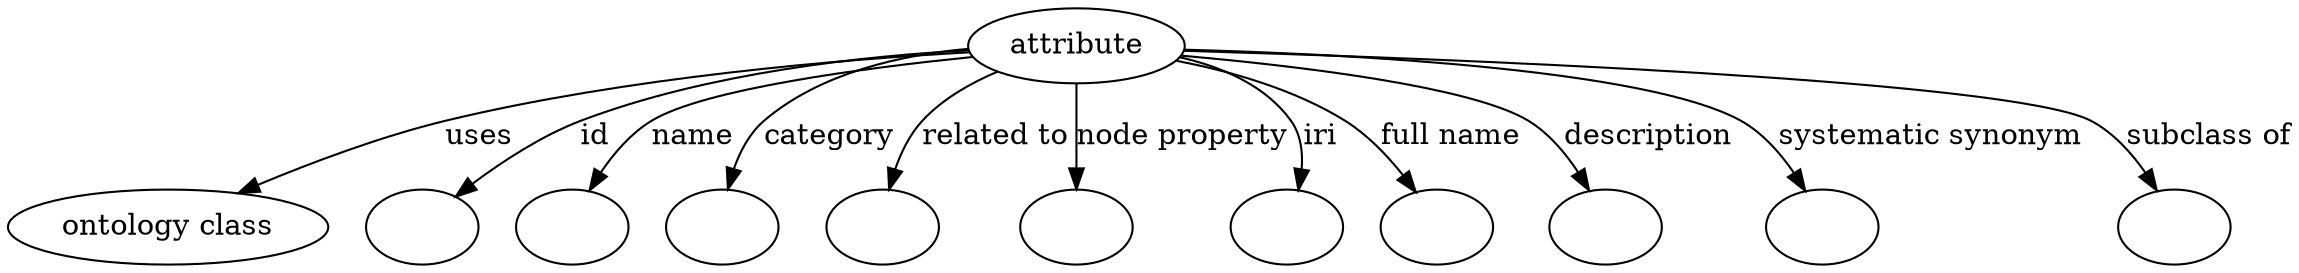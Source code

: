 digraph {
	graph [bb="0,0,926.78,122"];
	node [label="\N"];
	attribute	 [height=0.5,
		label=attribute,
		pos="456.95,104",
		width=1.0993];
	"ontology class"	 [height=0.5,
		pos="60.952,18",
		width=1.6931];
	attribute -> "ontology class"	 [label=uses,
		lp="213.01,61",
		pos="e,95.989,32.774 417.87,101 367.23,96.542 276.48,86.628 200.84,68 168.28,59.981 132.7,47.208 105.58,36.58"];
	id	 [color=black,
		height=0.5,
		label="",
		pos="166.95,18",
		width=0.75];
	attribute -> id	 [color=black,
		label=id,
		lp="266.4,61",
		pos="e,186.46,30.818 417.92,100.49 377.53,96.02 313.03,86.547 260.06,68 237.21,59.996 213.17,46.954 195.24,36.196",
		style=solid];
	name	 [color=black,
		height=0.5,
		label="",
		pos="238.95,18",
		width=0.75];
	attribute -> name	 [color=black,
		label=name,
		lp="310.11,61",
		pos="e,252.48,33.896 417.67,100.94 383.56,96.994 333.65,88.064 294.64,68 281.69,61.343 269.41,50.935 259.69,41.334",
		style=solid];
	category	 [color=black,
		height=0.5,
		label="",
		pos="310.95,18",
		width=0.75];
	attribute -> category	 [color=black,
		label=category,
		lp="365.05,61",
		pos="e,317.56,35.537 418.63,99.293 394.25,94.68 363.16,85.634 340.76,68 332.94,61.849 326.73,53.039 322.05,44.523",
		style=solid];
	"related to"	 [color=black,
		height=0.5,
		label="",
		pos="382.95,18",
		width=0.75];
	attribute -> "related to"	 [color=black,
		label="related to",
		lp="427.19,61",
		pos="e,386.23,36.08 429.1,91.187 418.93,85.343 408.06,77.567 400.48,68 395.39,61.584 391.73,53.586 389.11,45.882",
		style=solid];
	"node property"	 [color=black,
		height=0.5,
		label="",
		pos="455.95,18",
		width=0.75];
	attribute -> "node property"	 [color=black,
		label="node property",
		lp="496.02,61",
		pos="e,456.16,36.212 456.74,85.762 456.61,74.36 456.43,59.434 456.28,46.494",
		style=solid];
	iri	 [color=black,
		height=0.5,
		label="",
		pos="527.95,18",
		width=0.75];
	attribute -> iri	 [color=black,
		label=iri,
		lp="546.17,61",
		pos="e,536.35,35.429 493.5,96.669 509.39,91.475 526.49,82.704 535.95,68 540.25,61.317 540.52,53.12 539.06,45.311",
		style=solid];
	"full name"	 [color=black,
		height=0.5,
		label="",
		pos="599.95,18",
		width=0.75];
	attribute -> "full name"	 [color=black,
		label="full name",
		lp="598.58,61",
		pos="e,588.57,34.815 492.42,95.764 512.25,90.057 536.77,81.095 555.95,68 565.9,61.212 575.03,51.674 582.37,42.746",
		style=solid];
	description	 [color=black,
		height=0.5,
		label="",
		pos="671.95,18",
		width=0.75];
	attribute -> description	 [color=black,
		label=description,
		lp="677.06,61",
		pos="e,661.64,34.956 494.97,98.95 538.5,92.667 606.69,81.147 628.95,68 639.37,61.849 648.51,52.258 655.66,43.115",
		style=solid];
	"systematic synonym"	 [color=black,
		height=0.5,
		label="",
		pos="755.95,18",
		width=0.75];
	attribute -> "systematic synonym"	 [color=black,
		label="systematic synonym",
		lp="786.92,61",
		pos="e,745.81,34.761 496.27,101.78 558.28,97.719 675.5,87.661 711.95,68 722.86,62.116 732.35,52.393 739.69,43.079",
		style=solid];
	"subclass of"	 [color=black,
		height=0.5,
		label="",
		pos="892.95,18",
		width=0.75];
	attribute -> "subclass of"	 [color=black,
		label="subclass of",
		lp="895.86,61",
		pos="e,882.61,34.98 496.31,102 589.29,97.059 817.03,83.51 847.95,68 859.26,62.331 869.05,52.512 876.59,43.068",
		style=solid];
}
